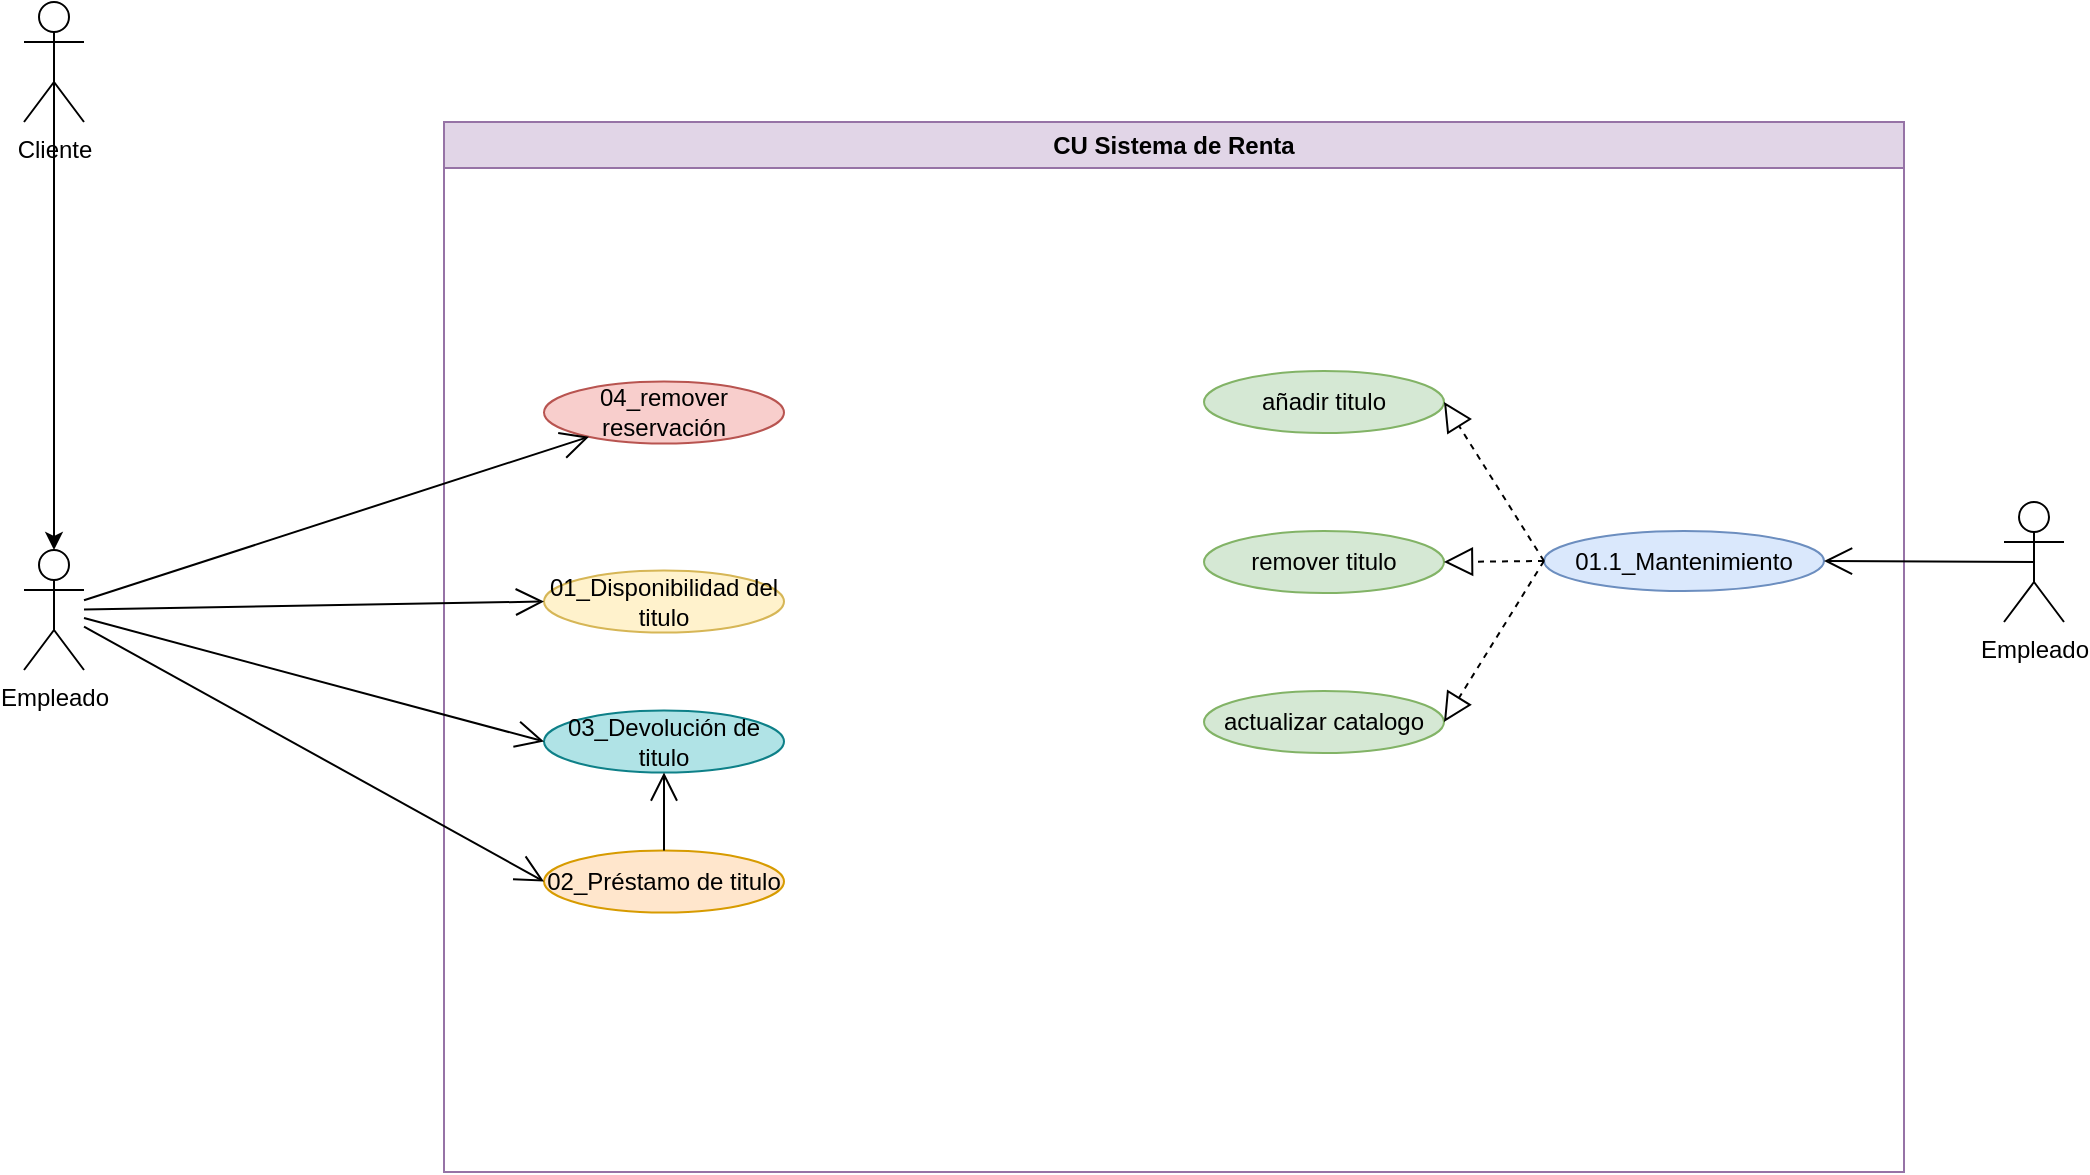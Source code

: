 <mxfile version="26.0.16">
  <diagram name="Página-1" id="JJ-OYNha6cMFUj9l-0EL">
    <mxGraphModel dx="1434" dy="780" grid="1" gridSize="10" guides="1" tooltips="1" connect="1" arrows="1" fold="1" page="1" pageScale="1" pageWidth="1169" pageHeight="827" math="0" shadow="0">
      <root>
        <mxCell id="0" />
        <mxCell id="1" parent="0" />
        <mxCell id="hmbs_IVqfiLHla6d1OVb-1" value="Empleado" style="shape=umlActor;verticalLabelPosition=bottom;verticalAlign=top;html=1;" vertex="1" parent="1">
          <mxGeometry x="130" y="354" width="30" height="60" as="geometry" />
        </mxCell>
        <mxCell id="hmbs_IVqfiLHla6d1OVb-2" value="Empleado" style="shape=umlActor;verticalLabelPosition=bottom;verticalAlign=top;html=1;" vertex="1" parent="1">
          <mxGeometry x="1120" y="330" width="30" height="60" as="geometry" />
        </mxCell>
        <mxCell id="hmbs_IVqfiLHla6d1OVb-4" value="CU Sistema de Renta" style="swimlane;whiteSpace=wrap;html=1;fillColor=#e1d5e7;strokeColor=#9673a6;" vertex="1" parent="1">
          <mxGeometry x="340" y="140" width="730" height="525" as="geometry" />
        </mxCell>
        <mxCell id="hmbs_IVqfiLHla6d1OVb-10" value="actualizar catalogo" style="ellipse;whiteSpace=wrap;html=1;fillColor=#d5e8d4;strokeColor=#82b366;" vertex="1" parent="hmbs_IVqfiLHla6d1OVb-4">
          <mxGeometry x="380" y="284.5" width="120" height="31" as="geometry" />
        </mxCell>
        <mxCell id="hmbs_IVqfiLHla6d1OVb-13" value="añadir titulo" style="ellipse;whiteSpace=wrap;html=1;fillColor=#d5e8d4;strokeColor=#82b366;" vertex="1" parent="hmbs_IVqfiLHla6d1OVb-4">
          <mxGeometry x="380" y="124.5" width="120" height="31" as="geometry" />
        </mxCell>
        <mxCell id="hmbs_IVqfiLHla6d1OVb-12" value="remover titulo" style="ellipse;whiteSpace=wrap;html=1;fillColor=#d5e8d4;strokeColor=#82b366;" vertex="1" parent="hmbs_IVqfiLHla6d1OVb-4">
          <mxGeometry x="380" y="204.5" width="120" height="31" as="geometry" />
        </mxCell>
        <mxCell id="hmbs_IVqfiLHla6d1OVb-15" value="01.1_Mantenimiento" style="ellipse;whiteSpace=wrap;html=1;fillColor=#dae8fc;strokeColor=#6c8ebf;" vertex="1" parent="hmbs_IVqfiLHla6d1OVb-4">
          <mxGeometry x="550" y="204.5" width="140" height="30" as="geometry" />
        </mxCell>
        <mxCell id="hmbs_IVqfiLHla6d1OVb-19" value="" style="endArrow=block;dashed=1;endFill=0;endSize=12;html=1;rounded=0;entryX=1;entryY=0.5;entryDx=0;entryDy=0;exitX=0;exitY=0.5;exitDx=0;exitDy=0;" edge="1" parent="hmbs_IVqfiLHla6d1OVb-4" source="hmbs_IVqfiLHla6d1OVb-15" target="hmbs_IVqfiLHla6d1OVb-13">
          <mxGeometry width="160" relative="1" as="geometry">
            <mxPoint x="190" y="274.5" as="sourcePoint" />
            <mxPoint x="350" y="274.5" as="targetPoint" />
          </mxGeometry>
        </mxCell>
        <mxCell id="hmbs_IVqfiLHla6d1OVb-18" value="" style="endArrow=block;dashed=1;endFill=0;endSize=12;html=1;rounded=0;entryX=1;entryY=0.5;entryDx=0;entryDy=0;exitX=0;exitY=0.5;exitDx=0;exitDy=0;" edge="1" parent="hmbs_IVqfiLHla6d1OVb-4" source="hmbs_IVqfiLHla6d1OVb-15" target="hmbs_IVqfiLHla6d1OVb-10">
          <mxGeometry width="160" relative="1" as="geometry">
            <mxPoint x="180" y="264.5" as="sourcePoint" />
            <mxPoint x="340" y="264.5" as="targetPoint" />
          </mxGeometry>
        </mxCell>
        <mxCell id="hmbs_IVqfiLHla6d1OVb-17" value="" style="endArrow=block;dashed=1;endFill=0;endSize=12;html=1;rounded=0;entryX=1;entryY=0.5;entryDx=0;entryDy=0;exitX=0;exitY=0.5;exitDx=0;exitDy=0;" edge="1" parent="hmbs_IVqfiLHla6d1OVb-4" source="hmbs_IVqfiLHla6d1OVb-15" target="hmbs_IVqfiLHla6d1OVb-12">
          <mxGeometry width="160" relative="1" as="geometry">
            <mxPoint x="170" y="254.5" as="sourcePoint" />
            <mxPoint x="330" y="254.5" as="targetPoint" />
          </mxGeometry>
        </mxCell>
        <mxCell id="hmbs_IVqfiLHla6d1OVb-21" value="01_Disponibilidad del titulo" style="ellipse;whiteSpace=wrap;html=1;fillColor=#fff2cc;strokeColor=#d6b656;" vertex="1" parent="hmbs_IVqfiLHla6d1OVb-4">
          <mxGeometry x="50" y="224.25" width="120" height="31" as="geometry" />
        </mxCell>
        <mxCell id="hmbs_IVqfiLHla6d1OVb-20" value="03_Devolución de titulo" style="ellipse;whiteSpace=wrap;html=1;fillColor=#b0e3e6;strokeColor=#0e8088;" vertex="1" parent="hmbs_IVqfiLHla6d1OVb-4">
          <mxGeometry x="50" y="294.25" width="120" height="31" as="geometry" />
        </mxCell>
        <mxCell id="hmbs_IVqfiLHla6d1OVb-23" value="02_Préstamo de titulo" style="ellipse;whiteSpace=wrap;html=1;fillColor=#ffe6cc;strokeColor=#d79b00;" vertex="1" parent="hmbs_IVqfiLHla6d1OVb-4">
          <mxGeometry x="50" y="364.25" width="120" height="31" as="geometry" />
        </mxCell>
        <mxCell id="hmbs_IVqfiLHla6d1OVb-30" value="" style="endArrow=open;endFill=1;endSize=12;html=1;rounded=0;entryX=0.5;entryY=1;entryDx=0;entryDy=0;exitX=0.5;exitY=0;exitDx=0;exitDy=0;" edge="1" parent="hmbs_IVqfiLHla6d1OVb-4" source="hmbs_IVqfiLHla6d1OVb-23" target="hmbs_IVqfiLHla6d1OVb-20">
          <mxGeometry width="160" relative="1" as="geometry">
            <mxPoint x="170" y="544.25" as="sourcePoint" />
            <mxPoint x="330" y="544.25" as="targetPoint" />
          </mxGeometry>
        </mxCell>
        <mxCell id="hmbs_IVqfiLHla6d1OVb-37" value="04_remover reservación" style="ellipse;whiteSpace=wrap;html=1;fillColor=#f8cecc;strokeColor=#b85450;" vertex="1" parent="hmbs_IVqfiLHla6d1OVb-4">
          <mxGeometry x="50" y="129.75" width="120" height="31" as="geometry" />
        </mxCell>
        <mxCell id="hmbs_IVqfiLHla6d1OVb-5" value="Cliente" style="shape=umlActor;verticalLabelPosition=bottom;verticalAlign=top;html=1;outlineConnect=0;" vertex="1" parent="1">
          <mxGeometry x="130" y="80" width="30" height="60" as="geometry" />
        </mxCell>
        <mxCell id="hmbs_IVqfiLHla6d1OVb-7" style="edgeStyle=orthogonalEdgeStyle;rounded=0;orthogonalLoop=1;jettySize=auto;html=1;exitX=0.5;exitY=0.5;exitDx=0;exitDy=0;exitPerimeter=0;entryX=0.5;entryY=0;entryDx=0;entryDy=0;entryPerimeter=0;" edge="1" parent="1" source="hmbs_IVqfiLHla6d1OVb-5" target="hmbs_IVqfiLHla6d1OVb-1">
          <mxGeometry relative="1" as="geometry" />
        </mxCell>
        <mxCell id="hmbs_IVqfiLHla6d1OVb-25" value="" style="endArrow=open;endFill=1;endSize=12;html=1;rounded=0;entryX=0;entryY=0.5;entryDx=0;entryDy=0;" edge="1" parent="1" source="hmbs_IVqfiLHla6d1OVb-1" target="hmbs_IVqfiLHla6d1OVb-21">
          <mxGeometry width="160" relative="1" as="geometry">
            <mxPoint x="500" y="400" as="sourcePoint" />
            <mxPoint x="660" y="400" as="targetPoint" />
          </mxGeometry>
        </mxCell>
        <mxCell id="hmbs_IVqfiLHla6d1OVb-26" value="" style="endArrow=open;endFill=1;endSize=12;html=1;rounded=0;entryX=0;entryY=0.5;entryDx=0;entryDy=0;" edge="1" parent="1" source="hmbs_IVqfiLHla6d1OVb-1" target="hmbs_IVqfiLHla6d1OVb-23">
          <mxGeometry width="160" relative="1" as="geometry">
            <mxPoint x="25" y="634" as="sourcePoint" />
            <mxPoint x="265" y="530" as="targetPoint" />
          </mxGeometry>
        </mxCell>
        <mxCell id="hmbs_IVqfiLHla6d1OVb-27" value="" style="endArrow=open;endFill=1;endSize=12;html=1;rounded=0;entryX=0;entryY=0.5;entryDx=0;entryDy=0;" edge="1" parent="1" source="hmbs_IVqfiLHla6d1OVb-1" target="hmbs_IVqfiLHla6d1OVb-20">
          <mxGeometry width="160" relative="1" as="geometry">
            <mxPoint x="180" y="379" as="sourcePoint" />
            <mxPoint x="420" y="275" as="targetPoint" />
          </mxGeometry>
        </mxCell>
        <mxCell id="hmbs_IVqfiLHla6d1OVb-29" value="" style="endArrow=open;endFill=1;endSize=12;html=1;rounded=0;entryX=1;entryY=0.5;entryDx=0;entryDy=0;exitX=0.5;exitY=0.5;exitDx=0;exitDy=0;exitPerimeter=0;" edge="1" parent="1" source="hmbs_IVqfiLHla6d1OVb-2" target="hmbs_IVqfiLHla6d1OVb-15">
          <mxGeometry width="160" relative="1" as="geometry">
            <mxPoint x="990" y="710" as="sourcePoint" />
            <mxPoint x="1150" y="710" as="targetPoint" />
          </mxGeometry>
        </mxCell>
        <mxCell id="hmbs_IVqfiLHla6d1OVb-38" value="" style="endArrow=open;endFill=1;endSize=12;html=1;rounded=0;" edge="1" parent="1" source="hmbs_IVqfiLHla6d1OVb-1" target="hmbs_IVqfiLHla6d1OVb-37">
          <mxGeometry width="160" relative="1" as="geometry">
            <mxPoint x="170" y="174.63" as="sourcePoint" />
            <mxPoint x="448.224" y="30.001" as="targetPoint" />
          </mxGeometry>
        </mxCell>
      </root>
    </mxGraphModel>
  </diagram>
</mxfile>
